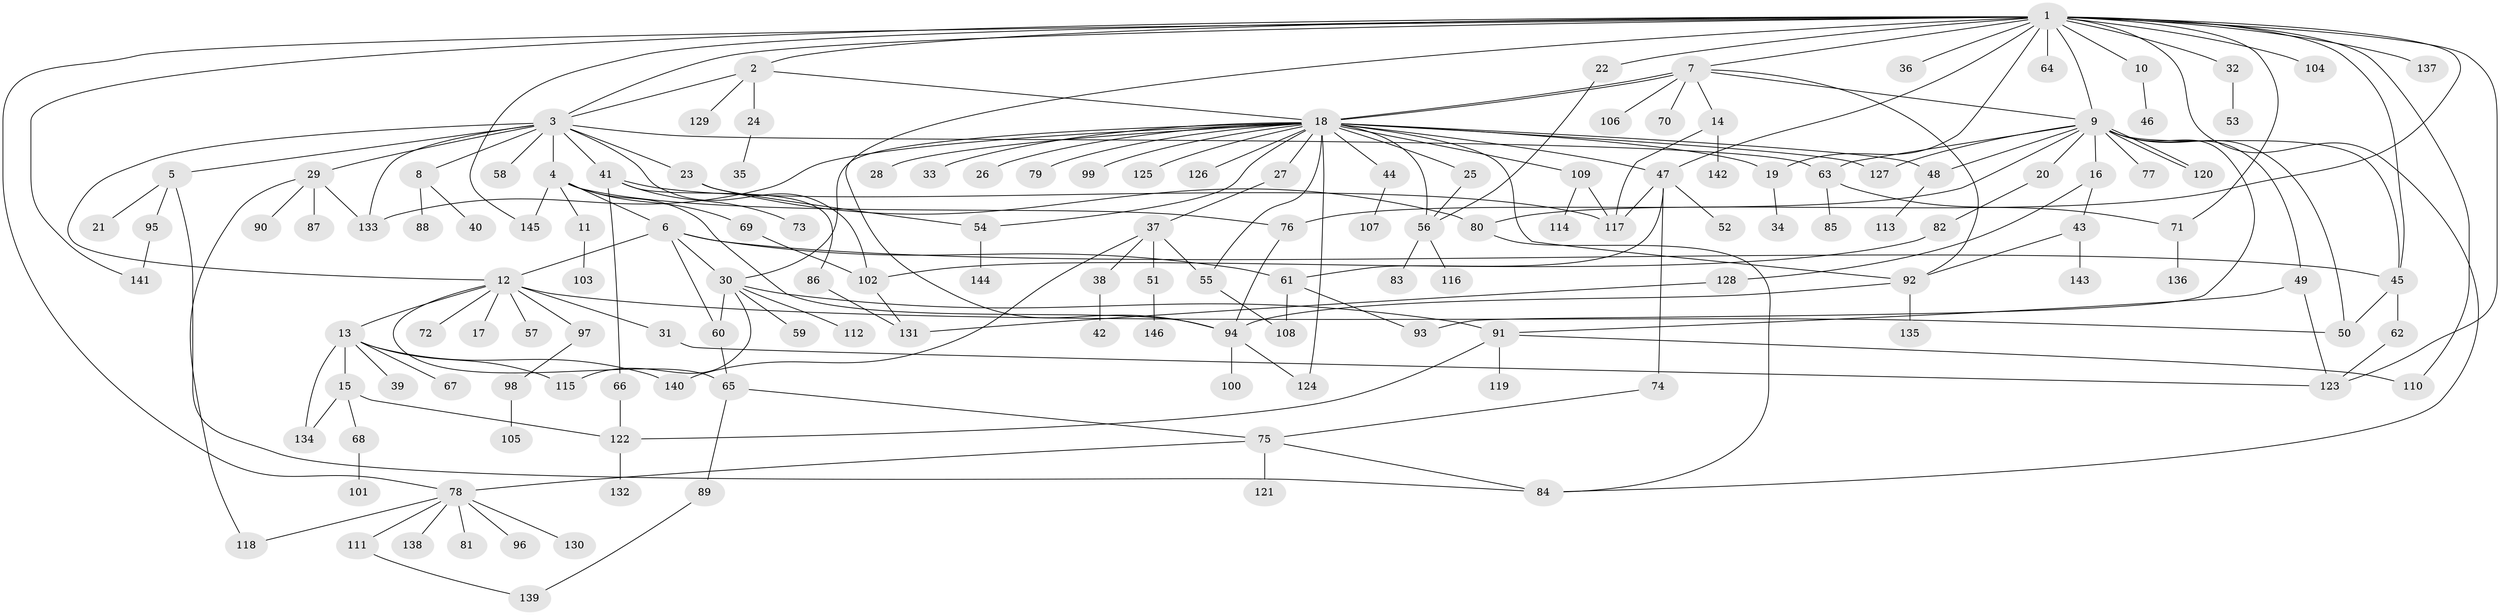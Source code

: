 // Generated by graph-tools (version 1.1) at 2025/11/02/27/25 16:11:14]
// undirected, 146 vertices, 207 edges
graph export_dot {
graph [start="1"]
  node [color=gray90,style=filled];
  1;
  2;
  3;
  4;
  5;
  6;
  7;
  8;
  9;
  10;
  11;
  12;
  13;
  14;
  15;
  16;
  17;
  18;
  19;
  20;
  21;
  22;
  23;
  24;
  25;
  26;
  27;
  28;
  29;
  30;
  31;
  32;
  33;
  34;
  35;
  36;
  37;
  38;
  39;
  40;
  41;
  42;
  43;
  44;
  45;
  46;
  47;
  48;
  49;
  50;
  51;
  52;
  53;
  54;
  55;
  56;
  57;
  58;
  59;
  60;
  61;
  62;
  63;
  64;
  65;
  66;
  67;
  68;
  69;
  70;
  71;
  72;
  73;
  74;
  75;
  76;
  77;
  78;
  79;
  80;
  81;
  82;
  83;
  84;
  85;
  86;
  87;
  88;
  89;
  90;
  91;
  92;
  93;
  94;
  95;
  96;
  97;
  98;
  99;
  100;
  101;
  102;
  103;
  104;
  105;
  106;
  107;
  108;
  109;
  110;
  111;
  112;
  113;
  114;
  115;
  116;
  117;
  118;
  119;
  120;
  121;
  122;
  123;
  124;
  125;
  126;
  127;
  128;
  129;
  130;
  131;
  132;
  133;
  134;
  135;
  136;
  137;
  138;
  139;
  140;
  141;
  142;
  143;
  144;
  145;
  146;
  1 -- 2;
  1 -- 3;
  1 -- 7;
  1 -- 9;
  1 -- 10;
  1 -- 19;
  1 -- 22;
  1 -- 32;
  1 -- 36;
  1 -- 45;
  1 -- 47;
  1 -- 64;
  1 -- 71;
  1 -- 78;
  1 -- 80;
  1 -- 84;
  1 -- 94;
  1 -- 104;
  1 -- 110;
  1 -- 123;
  1 -- 137;
  1 -- 141;
  1 -- 145;
  2 -- 3;
  2 -- 18;
  2 -- 24;
  2 -- 129;
  3 -- 4;
  3 -- 5;
  3 -- 8;
  3 -- 12;
  3 -- 23;
  3 -- 29;
  3 -- 41;
  3 -- 58;
  3 -- 63;
  3 -- 102;
  3 -- 133;
  4 -- 6;
  4 -- 11;
  4 -- 69;
  4 -- 76;
  4 -- 94;
  4 -- 145;
  5 -- 21;
  5 -- 84;
  5 -- 95;
  6 -- 12;
  6 -- 30;
  6 -- 45;
  6 -- 60;
  6 -- 61;
  7 -- 9;
  7 -- 14;
  7 -- 18;
  7 -- 18;
  7 -- 70;
  7 -- 92;
  7 -- 106;
  8 -- 40;
  8 -- 88;
  9 -- 16;
  9 -- 20;
  9 -- 45;
  9 -- 48;
  9 -- 49;
  9 -- 50;
  9 -- 63;
  9 -- 76;
  9 -- 77;
  9 -- 93;
  9 -- 120;
  9 -- 120;
  9 -- 127;
  10 -- 46;
  11 -- 103;
  12 -- 13;
  12 -- 17;
  12 -- 31;
  12 -- 50;
  12 -- 57;
  12 -- 65;
  12 -- 72;
  12 -- 97;
  13 -- 15;
  13 -- 39;
  13 -- 67;
  13 -- 115;
  13 -- 134;
  13 -- 140;
  14 -- 117;
  14 -- 142;
  15 -- 68;
  15 -- 122;
  15 -- 134;
  16 -- 43;
  16 -- 128;
  18 -- 19;
  18 -- 25;
  18 -- 26;
  18 -- 27;
  18 -- 28;
  18 -- 30;
  18 -- 33;
  18 -- 44;
  18 -- 47;
  18 -- 48;
  18 -- 54;
  18 -- 55;
  18 -- 56;
  18 -- 79;
  18 -- 92;
  18 -- 99;
  18 -- 109;
  18 -- 124;
  18 -- 125;
  18 -- 126;
  18 -- 127;
  18 -- 133;
  19 -- 34;
  20 -- 82;
  22 -- 56;
  23 -- 54;
  23 -- 80;
  24 -- 35;
  25 -- 56;
  27 -- 37;
  29 -- 87;
  29 -- 90;
  29 -- 118;
  29 -- 133;
  30 -- 59;
  30 -- 60;
  30 -- 91;
  30 -- 112;
  30 -- 115;
  31 -- 123;
  32 -- 53;
  37 -- 38;
  37 -- 51;
  37 -- 55;
  37 -- 140;
  38 -- 42;
  41 -- 66;
  41 -- 73;
  41 -- 86;
  41 -- 117;
  43 -- 92;
  43 -- 143;
  44 -- 107;
  45 -- 50;
  45 -- 62;
  47 -- 52;
  47 -- 61;
  47 -- 74;
  47 -- 117;
  48 -- 113;
  49 -- 91;
  49 -- 123;
  51 -- 146;
  54 -- 144;
  55 -- 108;
  56 -- 83;
  56 -- 116;
  60 -- 65;
  61 -- 93;
  61 -- 108;
  62 -- 123;
  63 -- 71;
  63 -- 85;
  65 -- 75;
  65 -- 89;
  66 -- 122;
  68 -- 101;
  69 -- 102;
  71 -- 136;
  74 -- 75;
  75 -- 78;
  75 -- 84;
  75 -- 121;
  76 -- 94;
  78 -- 81;
  78 -- 96;
  78 -- 111;
  78 -- 118;
  78 -- 130;
  78 -- 138;
  80 -- 84;
  82 -- 102;
  86 -- 131;
  89 -- 139;
  91 -- 110;
  91 -- 119;
  91 -- 122;
  92 -- 94;
  92 -- 135;
  94 -- 100;
  94 -- 124;
  95 -- 141;
  97 -- 98;
  98 -- 105;
  102 -- 131;
  109 -- 114;
  109 -- 117;
  111 -- 139;
  122 -- 132;
  128 -- 131;
}
